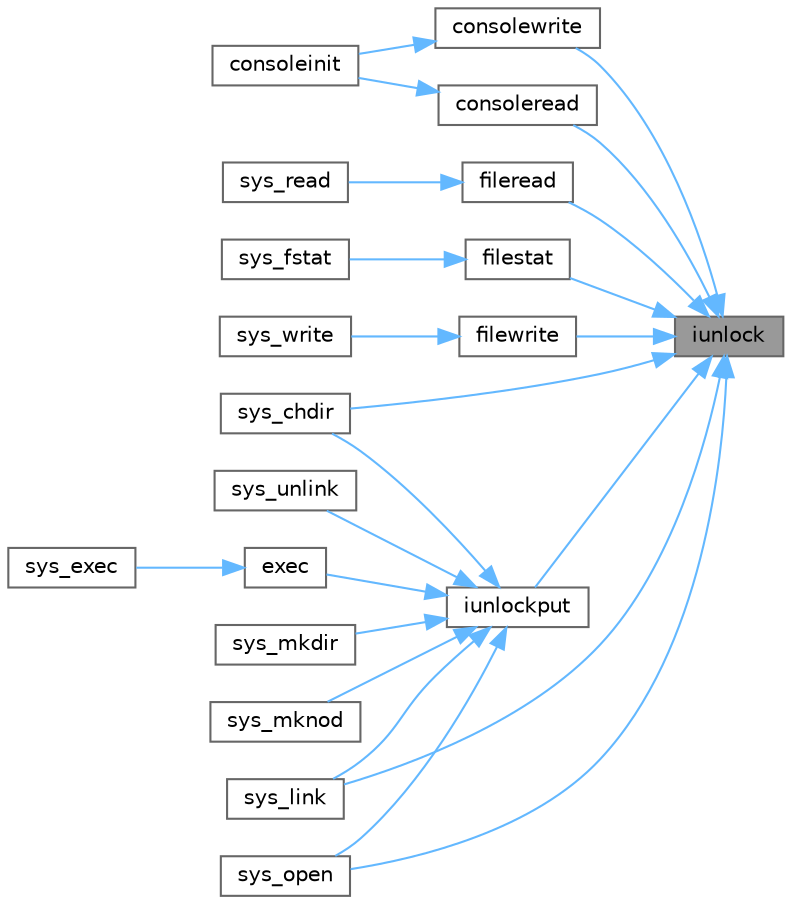 digraph "iunlock"
{
 // LATEX_PDF_SIZE
  bgcolor="transparent";
  edge [fontname=Helvetica,fontsize=10,labelfontname=Helvetica,labelfontsize=10];
  node [fontname=Helvetica,fontsize=10,shape=box,height=0.2,width=0.4];
  rankdir="RL";
  Node1 [id="Node000001",label="iunlock",height=0.2,width=0.4,color="gray40", fillcolor="grey60", style="filled", fontcolor="black",tooltip=" "];
  Node1 -> Node2 [id="edge1_Node000001_Node000002",dir="back",color="steelblue1",style="solid",tooltip=" "];
  Node2 [id="Node000002",label="consoleread",height=0.2,width=0.4,color="grey40", fillcolor="white", style="filled",URL="$d0/d56/console_8c.html#a28ac85a90987662e306ca8efbfe16074",tooltip=" "];
  Node2 -> Node3 [id="edge2_Node000002_Node000003",dir="back",color="steelblue1",style="solid",tooltip=" "];
  Node3 [id="Node000003",label="consoleinit",height=0.2,width=0.4,color="grey40", fillcolor="white", style="filled",URL="$d0/d56/console_8c.html#ab508ff0f4db26fe35cd25fa648f9ee75",tooltip=" "];
  Node1 -> Node4 [id="edge3_Node000001_Node000004",dir="back",color="steelblue1",style="solid",tooltip=" "];
  Node4 [id="Node000004",label="consolewrite",height=0.2,width=0.4,color="grey40", fillcolor="white", style="filled",URL="$d0/d56/console_8c.html#a6af7eb39268127d389792cec37785666",tooltip=" "];
  Node4 -> Node3 [id="edge4_Node000004_Node000003",dir="back",color="steelblue1",style="solid",tooltip=" "];
  Node1 -> Node5 [id="edge5_Node000001_Node000005",dir="back",color="steelblue1",style="solid",tooltip=" "];
  Node5 [id="Node000005",label="fileread",height=0.2,width=0.4,color="grey40", fillcolor="white", style="filled",URL="$d6/d13/file_8c.html#a1dc8c87c7e48bdaaf98e9c7047928f29",tooltip=" "];
  Node5 -> Node6 [id="edge6_Node000005_Node000006",dir="back",color="steelblue1",style="solid",tooltip=" "];
  Node6 [id="Node000006",label="sys_read",height=0.2,width=0.4,color="grey40", fillcolor="white", style="filled",URL="$d1/d14/sysfile_8c.html#a54bf714d9e898cbdcbc061b280bbfae0",tooltip=" "];
  Node1 -> Node7 [id="edge7_Node000001_Node000007",dir="back",color="steelblue1",style="solid",tooltip=" "];
  Node7 [id="Node000007",label="filestat",height=0.2,width=0.4,color="grey40", fillcolor="white", style="filled",URL="$d6/d13/file_8c.html#afff8e849fa54dea2a5a27dbb97474607",tooltip=" "];
  Node7 -> Node8 [id="edge8_Node000007_Node000008",dir="back",color="steelblue1",style="solid",tooltip=" "];
  Node8 [id="Node000008",label="sys_fstat",height=0.2,width=0.4,color="grey40", fillcolor="white", style="filled",URL="$d1/d14/sysfile_8c.html#ac243c8f20f5fb2e3e257b5007af2c204",tooltip=" "];
  Node1 -> Node9 [id="edge9_Node000001_Node000009",dir="back",color="steelblue1",style="solid",tooltip=" "];
  Node9 [id="Node000009",label="filewrite",height=0.2,width=0.4,color="grey40", fillcolor="white", style="filled",URL="$d6/d13/file_8c.html#ab8de757a0a9f58dcc6511ea5e46ebb88",tooltip=" "];
  Node9 -> Node10 [id="edge10_Node000009_Node000010",dir="back",color="steelblue1",style="solid",tooltip=" "];
  Node10 [id="Node000010",label="sys_write",height=0.2,width=0.4,color="grey40", fillcolor="white", style="filled",URL="$d1/d14/sysfile_8c.html#a687d939a9e4792af15db96f2c2f34378",tooltip=" "];
  Node1 -> Node11 [id="edge11_Node000001_Node000011",dir="back",color="steelblue1",style="solid",tooltip=" "];
  Node11 [id="Node000011",label="iunlockput",height=0.2,width=0.4,color="grey40", fillcolor="white", style="filled",URL="$d2/d5a/fs_8c.html#a207b3008bae35596c55ec7c4fc6875eb",tooltip=" "];
  Node11 -> Node12 [id="edge12_Node000011_Node000012",dir="back",color="steelblue1",style="solid",tooltip=" "];
  Node12 [id="Node000012",label="exec",height=0.2,width=0.4,color="grey40", fillcolor="white", style="filled",URL="$df/dc9/exec_8c.html#ace32454ed0d37834dcb1cb4f8b727e6e",tooltip=" "];
  Node12 -> Node13 [id="edge13_Node000012_Node000013",dir="back",color="steelblue1",style="solid",tooltip=" "];
  Node13 [id="Node000013",label="sys_exec",height=0.2,width=0.4,color="grey40", fillcolor="white", style="filled",URL="$d1/d14/sysfile_8c.html#aeaa813ddeb6a5fac3c45714c7351c526",tooltip=" "];
  Node11 -> Node14 [id="edge14_Node000011_Node000014",dir="back",color="steelblue1",style="solid",tooltip=" "];
  Node14 [id="Node000014",label="sys_chdir",height=0.2,width=0.4,color="grey40", fillcolor="white", style="filled",URL="$d1/d14/sysfile_8c.html#ad1c5f8693cb35b9605fee09eebdda640",tooltip=" "];
  Node11 -> Node15 [id="edge15_Node000011_Node000015",dir="back",color="steelblue1",style="solid",tooltip=" "];
  Node15 [id="Node000015",label="sys_link",height=0.2,width=0.4,color="grey40", fillcolor="white", style="filled",URL="$d1/d14/sysfile_8c.html#a759600870314007ac558871239122fb7",tooltip=" "];
  Node11 -> Node16 [id="edge16_Node000011_Node000016",dir="back",color="steelblue1",style="solid",tooltip=" "];
  Node16 [id="Node000016",label="sys_mkdir",height=0.2,width=0.4,color="grey40", fillcolor="white", style="filled",URL="$d1/d14/sysfile_8c.html#a057e5bce2de7a87ebfd2dc33967bca4a",tooltip=" "];
  Node11 -> Node17 [id="edge17_Node000011_Node000017",dir="back",color="steelblue1",style="solid",tooltip=" "];
  Node17 [id="Node000017",label="sys_mknod",height=0.2,width=0.4,color="grey40", fillcolor="white", style="filled",URL="$d1/d14/sysfile_8c.html#a25697aa3d828b5878d38170d724adb27",tooltip=" "];
  Node11 -> Node18 [id="edge18_Node000011_Node000018",dir="back",color="steelblue1",style="solid",tooltip=" "];
  Node18 [id="Node000018",label="sys_open",height=0.2,width=0.4,color="grey40", fillcolor="white", style="filled",URL="$d1/d14/sysfile_8c.html#a74e45efc661ca17c068bc283b3842e6d",tooltip=" "];
  Node11 -> Node19 [id="edge19_Node000011_Node000019",dir="back",color="steelblue1",style="solid",tooltip=" "];
  Node19 [id="Node000019",label="sys_unlink",height=0.2,width=0.4,color="grey40", fillcolor="white", style="filled",URL="$d1/d14/sysfile_8c.html#ae1e58ee11d41f643929520d8c1640da7",tooltip=" "];
  Node1 -> Node14 [id="edge20_Node000001_Node000014",dir="back",color="steelblue1",style="solid",tooltip=" "];
  Node1 -> Node15 [id="edge21_Node000001_Node000015",dir="back",color="steelblue1",style="solid",tooltip=" "];
  Node1 -> Node18 [id="edge22_Node000001_Node000018",dir="back",color="steelblue1",style="solid",tooltip=" "];
}
